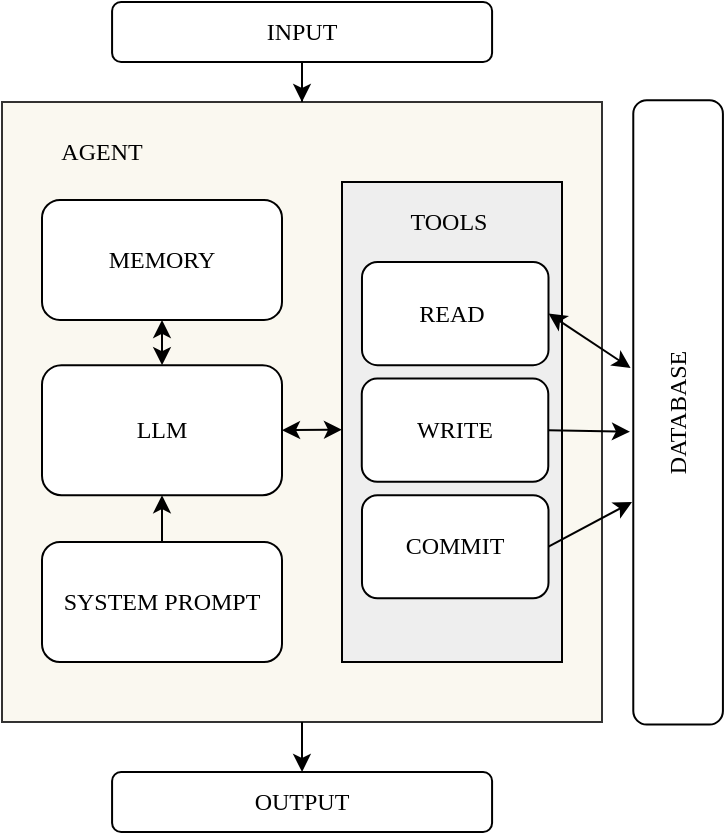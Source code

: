 <mxfile version="28.2.8">
  <diagram name="Page-1" id="GDc9fH8PSCpn4HyLC8YX">
    <mxGraphModel dx="970" dy="554" grid="1" gridSize="10" guides="1" tooltips="1" connect="1" arrows="1" fold="1" page="1" pageScale="1" pageWidth="850" pageHeight="1100" math="0" shadow="0">
      <root>
        <mxCell id="0" />
        <mxCell id="1" parent="0" />
        <mxCell id="6mjCTWVGmwsJEZox-5NN-46" style="edgeStyle=orthogonalEdgeStyle;rounded=0;orthogonalLoop=1;jettySize=auto;html=1;entryX=0.5;entryY=0;entryDx=0;entryDy=0;" edge="1" parent="1" source="6mjCTWVGmwsJEZox-5NN-23">
          <mxGeometry relative="1" as="geometry">
            <mxPoint x="370.04" y="535" as="targetPoint" />
          </mxGeometry>
        </mxCell>
        <mxCell id="6mjCTWVGmwsJEZox-5NN-23" value="" style="rounded=0;whiteSpace=wrap;html=1;shadow=0;glass=0;opacity=80;fillColor=#f9f7ed;strokeColor=default;" vertex="1" parent="1">
          <mxGeometry x="220" y="200" width="300" height="310" as="geometry" />
        </mxCell>
        <mxCell id="6mjCTWVGmwsJEZox-5NN-41" value="" style="rounded=0;whiteSpace=wrap;html=1;fillColor=#eeeeee;strokeColor=default;" vertex="1" parent="1">
          <mxGeometry x="390" y="240" width="110" height="240" as="geometry" />
        </mxCell>
        <mxCell id="2RzA0Sjv2GsnijcOHe1X-1" value="&lt;font style=&quot;&quot; face=&quot;Times New Roman&quot;&gt;LLM&lt;/font&gt;" style="rounded=1;whiteSpace=wrap;html=1;" parent="1" vertex="1">
          <mxGeometry x="240.0" y="331.58" width="120" height="65" as="geometry" />
        </mxCell>
        <mxCell id="2RzA0Sjv2GsnijcOHe1X-3" value="&lt;font style=&quot;&quot; face=&quot;Times New Roman&quot;&gt;DATABASE&lt;/font&gt;" style="rounded=1;whiteSpace=wrap;html=1;rotation=-90;" parent="1" vertex="1">
          <mxGeometry x="401.96" y="332.77" width="312.18" height="44.82" as="geometry" />
        </mxCell>
        <mxCell id="6mjCTWVGmwsJEZox-5NN-45" style="edgeStyle=orthogonalEdgeStyle;rounded=0;orthogonalLoop=1;jettySize=auto;html=1;entryX=0.5;entryY=0;entryDx=0;entryDy=0;" edge="1" parent="1" source="6mjCTWVGmwsJEZox-5NN-19" target="6mjCTWVGmwsJEZox-5NN-23">
          <mxGeometry relative="1" as="geometry" />
        </mxCell>
        <mxCell id="6mjCTWVGmwsJEZox-5NN-19" value="&lt;font style=&quot;&quot; face=&quot;Times New Roman&quot;&gt;INPUT&lt;/font&gt;" style="rounded=1;whiteSpace=wrap;html=1;" vertex="1" parent="1">
          <mxGeometry x="275.04" y="150" width="190" height="30" as="geometry" />
        </mxCell>
        <mxCell id="6mjCTWVGmwsJEZox-5NN-21" value="&lt;font style=&quot;&quot; face=&quot;Times New Roman&quot;&gt;MEMORY&lt;/font&gt;" style="rounded=1;whiteSpace=wrap;html=1;" vertex="1" parent="1">
          <mxGeometry x="240.0" y="248.95" width="120" height="60" as="geometry" />
        </mxCell>
        <mxCell id="6mjCTWVGmwsJEZox-5NN-24" value="&lt;font style=&quot;&quot; face=&quot;Times New Roman&quot;&gt;AGENT&lt;/font&gt;" style="text;html=1;whiteSpace=wrap;strokeColor=none;fillColor=none;align=center;verticalAlign=middle;rounded=0;" vertex="1" parent="1">
          <mxGeometry x="240" y="210" width="60" height="30" as="geometry" />
        </mxCell>
        <mxCell id="2RzA0Sjv2GsnijcOHe1X-10" value="&lt;font style=&quot;&quot; face=&quot;Times New Roman&quot;&gt;READ&amp;nbsp;&lt;/font&gt;" style="rounded=1;whiteSpace=wrap;html=1;" parent="1" vertex="1">
          <mxGeometry x="399.992" y="279.999" width="93.261" height="51.579" as="geometry" />
        </mxCell>
        <mxCell id="6mjCTWVGmwsJEZox-5NN-1" value="&lt;font style=&quot;&quot; face=&quot;Times New Roman&quot;&gt;WRITE&lt;/font&gt;" style="rounded=1;whiteSpace=wrap;html=1;" vertex="1" parent="1">
          <mxGeometry x="399.887" y="338.289" width="93.261" height="51.579" as="geometry" />
        </mxCell>
        <mxCell id="6mjCTWVGmwsJEZox-5NN-2" value="&lt;font style=&quot;&quot; face=&quot;Times New Roman&quot;&gt;COMMIT&lt;/font&gt;" style="rounded=1;whiteSpace=wrap;html=1;" vertex="1" parent="1">
          <mxGeometry x="399.991" y="396.579" width="93.261" height="51.579" as="geometry" />
        </mxCell>
        <mxCell id="6mjCTWVGmwsJEZox-5NN-9" value="&lt;font style=&quot;&quot; face=&quot;Times New Roman&quot;&gt;TOOLS&lt;/font&gt;" style="text;html=1;whiteSpace=wrap;strokeColor=none;fillColor=none;align=center;verticalAlign=middle;rounded=1;" vertex="1" parent="1">
          <mxGeometry x="422" y="248.948" width="43.043" height="22.105" as="geometry" />
        </mxCell>
        <mxCell id="6mjCTWVGmwsJEZox-5NN-28" value="&lt;font style=&quot;&quot; face=&quot;Times New Roman&quot;&gt;SYSTEM PROMPT&lt;/font&gt;" style="rounded=1;whiteSpace=wrap;html=1;glass=0;shadow=0;" vertex="1" parent="1">
          <mxGeometry x="240" y="420" width="120" height="60" as="geometry" />
        </mxCell>
        <mxCell id="6mjCTWVGmwsJEZox-5NN-38" value="" style="endArrow=classic;startArrow=classic;html=1;rounded=0;entryX=1;entryY=0.5;entryDx=0;entryDy=0;exitX=0.571;exitY=-0.03;exitDx=0;exitDy=0;exitPerimeter=0;" edge="1" parent="1" source="2RzA0Sjv2GsnijcOHe1X-3" target="2RzA0Sjv2GsnijcOHe1X-10">
          <mxGeometry width="50" height="50" relative="1" as="geometry">
            <mxPoint x="390" y="400" as="sourcePoint" />
            <mxPoint x="440" y="350" as="targetPoint" />
          </mxGeometry>
        </mxCell>
        <mxCell id="6mjCTWVGmwsJEZox-5NN-39" value="" style="endArrow=classic;html=1;rounded=0;entryX=0.469;entryY=-0.037;entryDx=0;entryDy=0;entryPerimeter=0;exitX=1;exitY=0.5;exitDx=0;exitDy=0;" edge="1" parent="1" source="6mjCTWVGmwsJEZox-5NN-1" target="2RzA0Sjv2GsnijcOHe1X-3">
          <mxGeometry width="50" height="50" relative="1" as="geometry">
            <mxPoint x="390" y="400" as="sourcePoint" />
            <mxPoint x="440" y="350" as="targetPoint" />
          </mxGeometry>
        </mxCell>
        <mxCell id="6mjCTWVGmwsJEZox-5NN-40" value="" style="endArrow=classic;html=1;rounded=0;exitX=1;exitY=0.5;exitDx=0;exitDy=0;" edge="1" parent="1" source="6mjCTWVGmwsJEZox-5NN-2">
          <mxGeometry width="50" height="50" relative="1" as="geometry">
            <mxPoint x="390" y="400" as="sourcePoint" />
            <mxPoint x="535" y="400" as="targetPoint" />
          </mxGeometry>
        </mxCell>
        <mxCell id="6mjCTWVGmwsJEZox-5NN-47" value="" style="endArrow=classic;startArrow=classic;html=1;rounded=0;entryX=0.5;entryY=1;entryDx=0;entryDy=0;exitX=0.5;exitY=0;exitDx=0;exitDy=0;" edge="1" parent="1" source="2RzA0Sjv2GsnijcOHe1X-1" target="6mjCTWVGmwsJEZox-5NN-21">
          <mxGeometry width="50" height="50" relative="1" as="geometry">
            <mxPoint x="390" y="400" as="sourcePoint" />
            <mxPoint x="440" y="350" as="targetPoint" />
          </mxGeometry>
        </mxCell>
        <mxCell id="6mjCTWVGmwsJEZox-5NN-48" value="" style="endArrow=classic;html=1;rounded=0;entryX=0.5;entryY=1;entryDx=0;entryDy=0;exitX=0.5;exitY=0;exitDx=0;exitDy=0;" edge="1" parent="1" source="6mjCTWVGmwsJEZox-5NN-28" target="2RzA0Sjv2GsnijcOHe1X-1">
          <mxGeometry width="50" height="50" relative="1" as="geometry">
            <mxPoint x="390" y="400" as="sourcePoint" />
            <mxPoint x="440" y="350" as="targetPoint" />
          </mxGeometry>
        </mxCell>
        <mxCell id="6mjCTWVGmwsJEZox-5NN-56" value="" style="endArrow=classic;startArrow=classic;html=1;rounded=0;exitX=1;exitY=0.5;exitDx=0;exitDy=0;entryX=0;entryY=0.516;entryDx=0;entryDy=0;entryPerimeter=0;" edge="1" parent="1" source="2RzA0Sjv2GsnijcOHe1X-1" target="6mjCTWVGmwsJEZox-5NN-41">
          <mxGeometry width="50" height="50" relative="1" as="geometry">
            <mxPoint x="400" y="330" as="sourcePoint" />
            <mxPoint x="450" y="280" as="targetPoint" />
          </mxGeometry>
        </mxCell>
        <mxCell id="6mjCTWVGmwsJEZox-5NN-57" value="&lt;font style=&quot;&quot; face=&quot;Times New Roman&quot;&gt;OUTPUT&lt;/font&gt;" style="rounded=1;whiteSpace=wrap;html=1;" vertex="1" parent="1">
          <mxGeometry x="275.04" y="535" width="190" height="30" as="geometry" />
        </mxCell>
      </root>
    </mxGraphModel>
  </diagram>
</mxfile>
